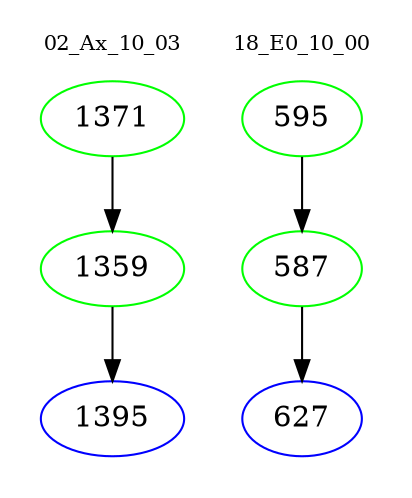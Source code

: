 digraph{
subgraph cluster_0 {
color = white
label = "02_Ax_10_03";
fontsize=10;
T0_1371 [label="1371", color="green"]
T0_1371 -> T0_1359 [color="black"]
T0_1359 [label="1359", color="green"]
T0_1359 -> T0_1395 [color="black"]
T0_1395 [label="1395", color="blue"]
}
subgraph cluster_1 {
color = white
label = "18_E0_10_00";
fontsize=10;
T1_595 [label="595", color="green"]
T1_595 -> T1_587 [color="black"]
T1_587 [label="587", color="green"]
T1_587 -> T1_627 [color="black"]
T1_627 [label="627", color="blue"]
}
}

